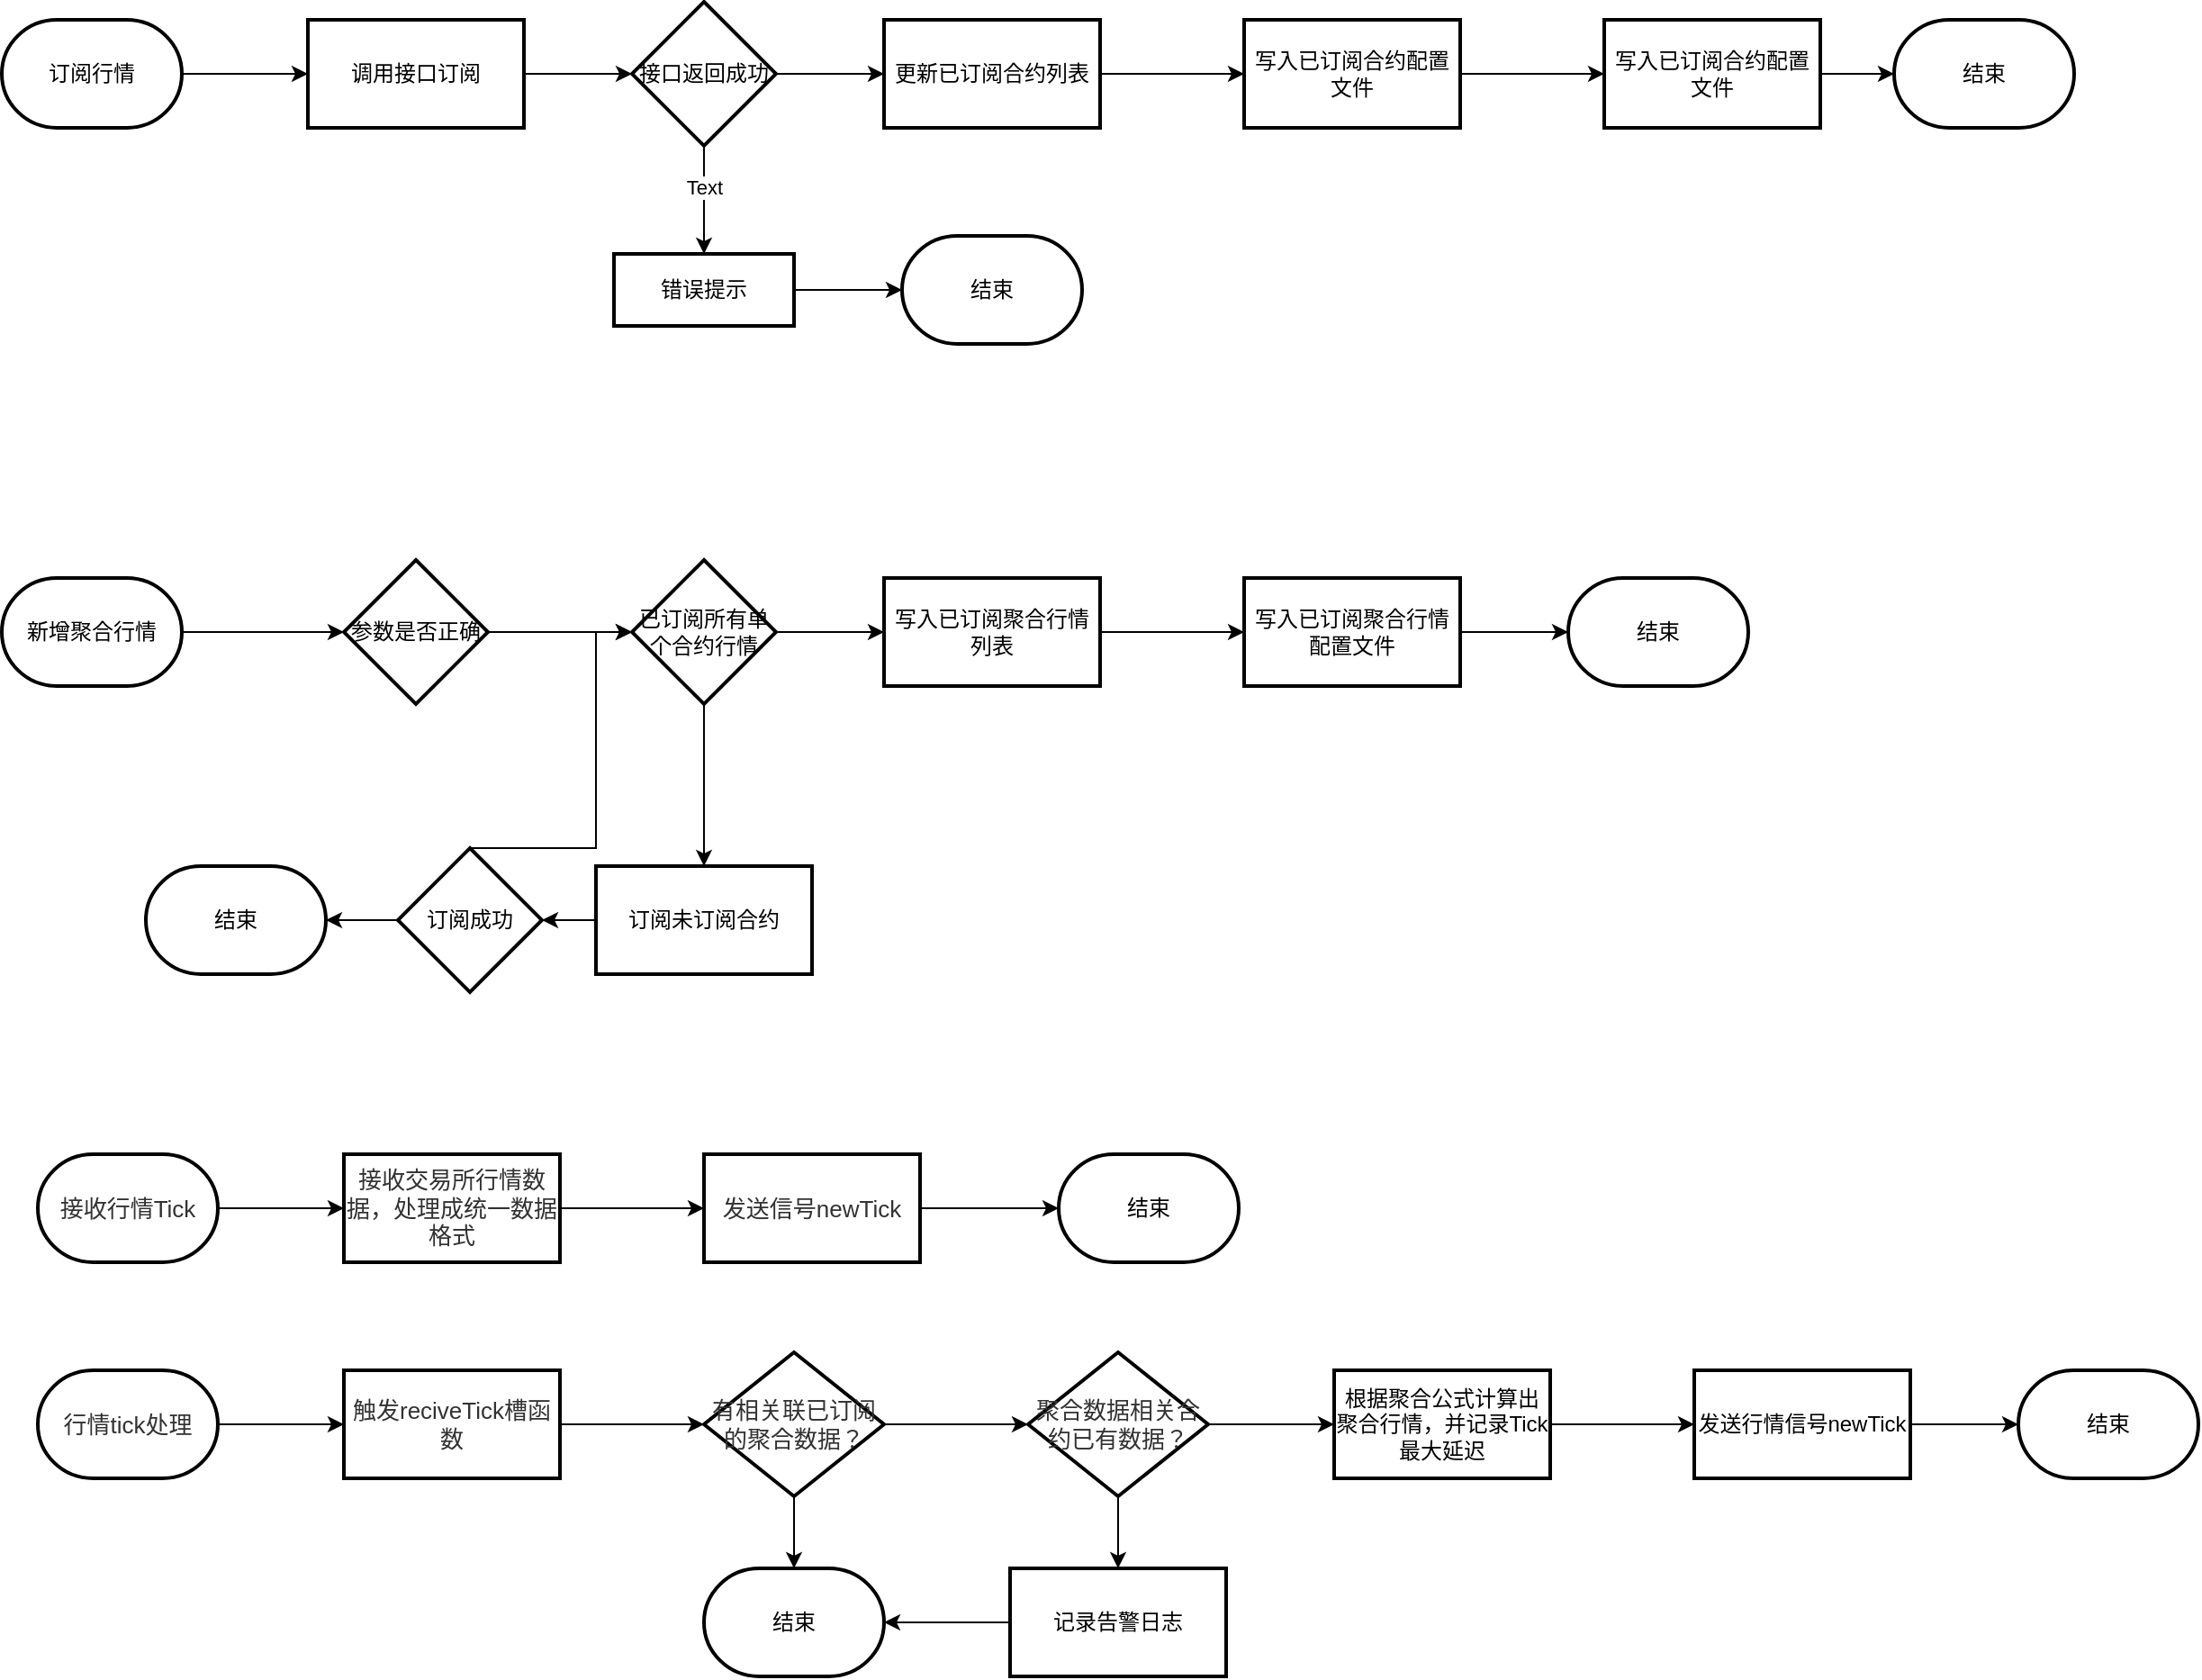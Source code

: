 <mxfile version="16.1.0" type="github">
  <diagram id="C5RBs43oDa-KdzZeNtuy" name="Page-1">
    <mxGraphModel dx="1422" dy="777" grid="1" gridSize="10" guides="1" tooltips="1" connect="1" arrows="1" fold="1" page="1" pageScale="1" pageWidth="827" pageHeight="1169" math="0" shadow="0">
      <root>
        <mxCell id="WIyWlLk6GJQsqaUBKTNV-0" />
        <mxCell id="WIyWlLk6GJQsqaUBKTNV-1" parent="WIyWlLk6GJQsqaUBKTNV-0" />
        <mxCell id="snW-wMUoypjl8WUmlegl-4" value="" style="edgeStyle=orthogonalEdgeStyle;rounded=0;orthogonalLoop=1;jettySize=auto;html=1;" edge="1" parent="WIyWlLk6GJQsqaUBKTNV-1" source="snW-wMUoypjl8WUmlegl-2" target="snW-wMUoypjl8WUmlegl-3">
          <mxGeometry relative="1" as="geometry" />
        </mxCell>
        <mxCell id="snW-wMUoypjl8WUmlegl-2" value="订阅行情" style="strokeWidth=2;html=1;shape=mxgraph.flowchart.terminator;whiteSpace=wrap;" vertex="1" parent="WIyWlLk6GJQsqaUBKTNV-1">
          <mxGeometry x="140" y="120" width="100" height="60" as="geometry" />
        </mxCell>
        <mxCell id="snW-wMUoypjl8WUmlegl-6" value="" style="edgeStyle=orthogonalEdgeStyle;rounded=0;orthogonalLoop=1;jettySize=auto;html=1;" edge="1" parent="WIyWlLk6GJQsqaUBKTNV-1" source="snW-wMUoypjl8WUmlegl-3" target="snW-wMUoypjl8WUmlegl-5">
          <mxGeometry relative="1" as="geometry" />
        </mxCell>
        <mxCell id="snW-wMUoypjl8WUmlegl-3" value="调用接口订阅" style="whiteSpace=wrap;html=1;strokeWidth=2;" vertex="1" parent="WIyWlLk6GJQsqaUBKTNV-1">
          <mxGeometry x="310" y="120" width="120" height="60" as="geometry" />
        </mxCell>
        <mxCell id="snW-wMUoypjl8WUmlegl-8" value="" style="edgeStyle=orthogonalEdgeStyle;rounded=0;orthogonalLoop=1;jettySize=auto;html=1;" edge="1" parent="WIyWlLk6GJQsqaUBKTNV-1" source="snW-wMUoypjl8WUmlegl-5" target="snW-wMUoypjl8WUmlegl-7">
          <mxGeometry relative="1" as="geometry" />
        </mxCell>
        <mxCell id="snW-wMUoypjl8WUmlegl-21" value="" style="edgeStyle=orthogonalEdgeStyle;rounded=0;orthogonalLoop=1;jettySize=auto;html=1;" edge="1" parent="WIyWlLk6GJQsqaUBKTNV-1" source="snW-wMUoypjl8WUmlegl-5" target="snW-wMUoypjl8WUmlegl-20">
          <mxGeometry relative="1" as="geometry" />
        </mxCell>
        <mxCell id="snW-wMUoypjl8WUmlegl-25" value="Text" style="edgeLabel;html=1;align=center;verticalAlign=middle;resizable=0;points=[];" vertex="1" connectable="0" parent="snW-wMUoypjl8WUmlegl-21">
          <mxGeometry x="-0.244" relative="1" as="geometry">
            <mxPoint as="offset" />
          </mxGeometry>
        </mxCell>
        <mxCell id="snW-wMUoypjl8WUmlegl-5" value="接口返回成功" style="rhombus;whiteSpace=wrap;html=1;strokeWidth=2;" vertex="1" parent="WIyWlLk6GJQsqaUBKTNV-1">
          <mxGeometry x="490" y="110" width="80" height="80" as="geometry" />
        </mxCell>
        <mxCell id="snW-wMUoypjl8WUmlegl-10" value="" style="edgeStyle=orthogonalEdgeStyle;rounded=0;orthogonalLoop=1;jettySize=auto;html=1;" edge="1" parent="WIyWlLk6GJQsqaUBKTNV-1" source="snW-wMUoypjl8WUmlegl-7" target="snW-wMUoypjl8WUmlegl-9">
          <mxGeometry relative="1" as="geometry" />
        </mxCell>
        <mxCell id="snW-wMUoypjl8WUmlegl-7" value="更新已订阅合约列表" style="whiteSpace=wrap;html=1;strokeWidth=2;" vertex="1" parent="WIyWlLk6GJQsqaUBKTNV-1">
          <mxGeometry x="630" y="120" width="120" height="60" as="geometry" />
        </mxCell>
        <mxCell id="snW-wMUoypjl8WUmlegl-12" value="" style="edgeStyle=orthogonalEdgeStyle;rounded=0;orthogonalLoop=1;jettySize=auto;html=1;" edge="1" parent="WIyWlLk6GJQsqaUBKTNV-1" source="snW-wMUoypjl8WUmlegl-9" target="snW-wMUoypjl8WUmlegl-11">
          <mxGeometry relative="1" as="geometry" />
        </mxCell>
        <mxCell id="snW-wMUoypjl8WUmlegl-9" value="写入已订阅合约配置文件" style="whiteSpace=wrap;html=1;strokeWidth=2;" vertex="1" parent="WIyWlLk6GJQsqaUBKTNV-1">
          <mxGeometry x="830" y="120" width="120" height="60" as="geometry" />
        </mxCell>
        <mxCell id="snW-wMUoypjl8WUmlegl-24" value="" style="edgeStyle=orthogonalEdgeStyle;rounded=0;orthogonalLoop=1;jettySize=auto;html=1;" edge="1" parent="WIyWlLk6GJQsqaUBKTNV-1" source="snW-wMUoypjl8WUmlegl-11" target="snW-wMUoypjl8WUmlegl-22">
          <mxGeometry relative="1" as="geometry" />
        </mxCell>
        <mxCell id="snW-wMUoypjl8WUmlegl-11" value="写入已订阅合约配置文件" style="whiteSpace=wrap;html=1;strokeWidth=2;" vertex="1" parent="WIyWlLk6GJQsqaUBKTNV-1">
          <mxGeometry x="1030" y="120" width="120" height="60" as="geometry" />
        </mxCell>
        <mxCell id="snW-wMUoypjl8WUmlegl-30" value="" style="edgeStyle=orthogonalEdgeStyle;rounded=0;orthogonalLoop=1;jettySize=auto;html=1;" edge="1" parent="WIyWlLk6GJQsqaUBKTNV-1" source="snW-wMUoypjl8WUmlegl-20" target="snW-wMUoypjl8WUmlegl-29">
          <mxGeometry relative="1" as="geometry" />
        </mxCell>
        <mxCell id="snW-wMUoypjl8WUmlegl-20" value="错误提示" style="whiteSpace=wrap;html=1;strokeWidth=2;" vertex="1" parent="WIyWlLk6GJQsqaUBKTNV-1">
          <mxGeometry x="480" y="250" width="100" height="40" as="geometry" />
        </mxCell>
        <mxCell id="snW-wMUoypjl8WUmlegl-22" value="结束" style="strokeWidth=2;html=1;shape=mxgraph.flowchart.terminator;whiteSpace=wrap;" vertex="1" parent="WIyWlLk6GJQsqaUBKTNV-1">
          <mxGeometry x="1191" y="120" width="100" height="60" as="geometry" />
        </mxCell>
        <mxCell id="snW-wMUoypjl8WUmlegl-29" value="结束" style="strokeWidth=2;html=1;shape=mxgraph.flowchart.terminator;whiteSpace=wrap;" vertex="1" parent="WIyWlLk6GJQsqaUBKTNV-1">
          <mxGeometry x="640" y="240" width="100" height="60" as="geometry" />
        </mxCell>
        <mxCell id="snW-wMUoypjl8WUmlegl-35" value="" style="edgeStyle=orthogonalEdgeStyle;rounded=0;orthogonalLoop=1;jettySize=auto;html=1;" edge="1" parent="WIyWlLk6GJQsqaUBKTNV-1" source="snW-wMUoypjl8WUmlegl-31" target="snW-wMUoypjl8WUmlegl-34">
          <mxGeometry relative="1" as="geometry" />
        </mxCell>
        <mxCell id="snW-wMUoypjl8WUmlegl-31" value="新增聚合行情" style="strokeWidth=2;html=1;shape=mxgraph.flowchart.terminator;whiteSpace=wrap;" vertex="1" parent="WIyWlLk6GJQsqaUBKTNV-1">
          <mxGeometry x="140" y="430" width="100" height="60" as="geometry" />
        </mxCell>
        <mxCell id="snW-wMUoypjl8WUmlegl-39" value="" style="edgeStyle=orthogonalEdgeStyle;rounded=0;orthogonalLoop=1;jettySize=auto;html=1;" edge="1" parent="WIyWlLk6GJQsqaUBKTNV-1" source="snW-wMUoypjl8WUmlegl-34" target="snW-wMUoypjl8WUmlegl-38">
          <mxGeometry relative="1" as="geometry" />
        </mxCell>
        <mxCell id="snW-wMUoypjl8WUmlegl-34" value="参数是否正确" style="rhombus;whiteSpace=wrap;html=1;strokeWidth=2;" vertex="1" parent="WIyWlLk6GJQsqaUBKTNV-1">
          <mxGeometry x="330" y="420" width="80" height="80" as="geometry" />
        </mxCell>
        <mxCell id="snW-wMUoypjl8WUmlegl-41" value="" style="edgeStyle=orthogonalEdgeStyle;rounded=0;orthogonalLoop=1;jettySize=auto;html=1;" edge="1" parent="WIyWlLk6GJQsqaUBKTNV-1" source="snW-wMUoypjl8WUmlegl-38" target="snW-wMUoypjl8WUmlegl-40">
          <mxGeometry relative="1" as="geometry" />
        </mxCell>
        <mxCell id="snW-wMUoypjl8WUmlegl-54" value="" style="edgeStyle=orthogonalEdgeStyle;rounded=0;orthogonalLoop=1;jettySize=auto;html=1;" edge="1" parent="WIyWlLk6GJQsqaUBKTNV-1" source="snW-wMUoypjl8WUmlegl-38" target="snW-wMUoypjl8WUmlegl-53">
          <mxGeometry relative="1" as="geometry" />
        </mxCell>
        <mxCell id="snW-wMUoypjl8WUmlegl-38" value="已订阅所有单个合约行情" style="rhombus;whiteSpace=wrap;html=1;strokeWidth=2;" vertex="1" parent="WIyWlLk6GJQsqaUBKTNV-1">
          <mxGeometry x="490" y="420" width="80" height="80" as="geometry" />
        </mxCell>
        <mxCell id="snW-wMUoypjl8WUmlegl-43" value="" style="edgeStyle=orthogonalEdgeStyle;rounded=0;orthogonalLoop=1;jettySize=auto;html=1;" edge="1" parent="WIyWlLk6GJQsqaUBKTNV-1" source="snW-wMUoypjl8WUmlegl-40" target="snW-wMUoypjl8WUmlegl-42">
          <mxGeometry relative="1" as="geometry" />
        </mxCell>
        <mxCell id="snW-wMUoypjl8WUmlegl-40" value="订阅未订阅合约" style="whiteSpace=wrap;html=1;strokeWidth=2;" vertex="1" parent="WIyWlLk6GJQsqaUBKTNV-1">
          <mxGeometry x="470" y="590" width="120" height="60" as="geometry" />
        </mxCell>
        <mxCell id="snW-wMUoypjl8WUmlegl-44" style="edgeStyle=orthogonalEdgeStyle;rounded=0;orthogonalLoop=1;jettySize=auto;html=1;entryX=0;entryY=0.5;entryDx=0;entryDy=0;exitX=0.5;exitY=0;exitDx=0;exitDy=0;" edge="1" parent="WIyWlLk6GJQsqaUBKTNV-1" source="snW-wMUoypjl8WUmlegl-42" target="snW-wMUoypjl8WUmlegl-38">
          <mxGeometry relative="1" as="geometry">
            <mxPoint x="330" y="570" as="sourcePoint" />
            <Array as="points">
              <mxPoint x="470" y="580" />
              <mxPoint x="470" y="460" />
            </Array>
          </mxGeometry>
        </mxCell>
        <mxCell id="snW-wMUoypjl8WUmlegl-49" value="" style="edgeStyle=orthogonalEdgeStyle;rounded=0;orthogonalLoop=1;jettySize=auto;html=1;entryX=1;entryY=0.5;entryDx=0;entryDy=0;entryPerimeter=0;" edge="1" parent="WIyWlLk6GJQsqaUBKTNV-1" source="snW-wMUoypjl8WUmlegl-42" target="snW-wMUoypjl8WUmlegl-51">
          <mxGeometry relative="1" as="geometry">
            <mxPoint x="324" y="620" as="targetPoint" />
          </mxGeometry>
        </mxCell>
        <mxCell id="snW-wMUoypjl8WUmlegl-42" value="订阅成功" style="rhombus;whiteSpace=wrap;html=1;strokeWidth=2;" vertex="1" parent="WIyWlLk6GJQsqaUBKTNV-1">
          <mxGeometry x="360" y="580" width="80" height="80" as="geometry" />
        </mxCell>
        <mxCell id="snW-wMUoypjl8WUmlegl-51" value="结束" style="strokeWidth=2;html=1;shape=mxgraph.flowchart.terminator;whiteSpace=wrap;" vertex="1" parent="WIyWlLk6GJQsqaUBKTNV-1">
          <mxGeometry x="220" y="590" width="100" height="60" as="geometry" />
        </mxCell>
        <mxCell id="snW-wMUoypjl8WUmlegl-56" value="" style="edgeStyle=orthogonalEdgeStyle;rounded=0;orthogonalLoop=1;jettySize=auto;html=1;" edge="1" parent="WIyWlLk6GJQsqaUBKTNV-1" source="snW-wMUoypjl8WUmlegl-53" target="snW-wMUoypjl8WUmlegl-55">
          <mxGeometry relative="1" as="geometry" />
        </mxCell>
        <mxCell id="snW-wMUoypjl8WUmlegl-53" value="写入已订阅聚合行情列表" style="whiteSpace=wrap;html=1;strokeWidth=2;" vertex="1" parent="WIyWlLk6GJQsqaUBKTNV-1">
          <mxGeometry x="630" y="430" width="120" height="60" as="geometry" />
        </mxCell>
        <mxCell id="snW-wMUoypjl8WUmlegl-58" value="" style="edgeStyle=orthogonalEdgeStyle;rounded=0;orthogonalLoop=1;jettySize=auto;html=1;" edge="1" parent="WIyWlLk6GJQsqaUBKTNV-1" source="snW-wMUoypjl8WUmlegl-55" target="snW-wMUoypjl8WUmlegl-57">
          <mxGeometry relative="1" as="geometry" />
        </mxCell>
        <mxCell id="snW-wMUoypjl8WUmlegl-55" value="写入已订阅聚合行情配置文件" style="whiteSpace=wrap;html=1;strokeWidth=2;" vertex="1" parent="WIyWlLk6GJQsqaUBKTNV-1">
          <mxGeometry x="830" y="430" width="120" height="60" as="geometry" />
        </mxCell>
        <mxCell id="snW-wMUoypjl8WUmlegl-57" value="结束" style="strokeWidth=2;html=1;shape=mxgraph.flowchart.terminator;whiteSpace=wrap;" vertex="1" parent="WIyWlLk6GJQsqaUBKTNV-1">
          <mxGeometry x="1010" y="430" width="100" height="60" as="geometry" />
        </mxCell>
        <mxCell id="snW-wMUoypjl8WUmlegl-61" value="" style="edgeStyle=orthogonalEdgeStyle;rounded=0;orthogonalLoop=1;jettySize=auto;html=1;" edge="1" parent="WIyWlLk6GJQsqaUBKTNV-1" source="snW-wMUoypjl8WUmlegl-59" target="snW-wMUoypjl8WUmlegl-60">
          <mxGeometry relative="1" as="geometry" />
        </mxCell>
        <mxCell id="snW-wMUoypjl8WUmlegl-59" value="&lt;span style=&quot;color: rgb(50 , 50 , 50) ; font-family: &amp;#34;arial&amp;#34; ; font-size: 13px ; background-color: rgba(255 , 255 , 255 , 0.01)&quot;&gt;接收&lt;/span&gt;&lt;span style=&quot;color: rgb(50 , 50 , 50) ; font-family: &amp;#34;arial&amp;#34; ; font-size: 13px ; background-color: rgba(255 , 255 , 255 , 0.01)&quot;&gt;行情Tick&lt;/span&gt;" style="strokeWidth=2;html=1;shape=mxgraph.flowchart.terminator;whiteSpace=wrap;" vertex="1" parent="WIyWlLk6GJQsqaUBKTNV-1">
          <mxGeometry x="160" y="750" width="100" height="60" as="geometry" />
        </mxCell>
        <mxCell id="snW-wMUoypjl8WUmlegl-63" value="" style="edgeStyle=orthogonalEdgeStyle;rounded=0;orthogonalLoop=1;jettySize=auto;html=1;" edge="1" parent="WIyWlLk6GJQsqaUBKTNV-1" source="snW-wMUoypjl8WUmlegl-60" target="snW-wMUoypjl8WUmlegl-62">
          <mxGeometry relative="1" as="geometry" />
        </mxCell>
        <mxCell id="snW-wMUoypjl8WUmlegl-60" value="&#xa;&#xa;&lt;span style=&quot;color: rgb(50, 50, 50); font-family: arial; font-size: 13px; font-style: normal; font-weight: 400; letter-spacing: normal; text-align: center; text-indent: 0px; text-transform: none; word-spacing: 0px; background-color: rgba(255, 255, 255, 0.01); display: inline; float: none;&quot;&gt;接收交易所行情数据，处理成统一数据格式&lt;/span&gt;&#xa;&#xa;" style="whiteSpace=wrap;html=1;strokeWidth=2;" vertex="1" parent="WIyWlLk6GJQsqaUBKTNV-1">
          <mxGeometry x="330" y="750" width="120" height="60" as="geometry" />
        </mxCell>
        <mxCell id="snW-wMUoypjl8WUmlegl-65" value="" style="edgeStyle=orthogonalEdgeStyle;rounded=0;orthogonalLoop=1;jettySize=auto;html=1;" edge="1" parent="WIyWlLk6GJQsqaUBKTNV-1" source="snW-wMUoypjl8WUmlegl-62" target="snW-wMUoypjl8WUmlegl-64">
          <mxGeometry relative="1" as="geometry" />
        </mxCell>
        <mxCell id="snW-wMUoypjl8WUmlegl-62" value="&lt;span style=&quot;color: rgb(50 , 50 , 50) ; font-family: &amp;#34;arial&amp;#34; ; font-size: 13px ; background-color: rgba(255 , 255 , 255 , 0.01)&quot;&gt;发送信号newTick&lt;/span&gt;" style="whiteSpace=wrap;html=1;strokeWidth=2;" vertex="1" parent="WIyWlLk6GJQsqaUBKTNV-1">
          <mxGeometry x="530" y="750" width="120" height="60" as="geometry" />
        </mxCell>
        <mxCell id="snW-wMUoypjl8WUmlegl-64" value="结束" style="strokeWidth=2;html=1;shape=mxgraph.flowchart.terminator;whiteSpace=wrap;" vertex="1" parent="WIyWlLk6GJQsqaUBKTNV-1">
          <mxGeometry x="727" y="750" width="100" height="60" as="geometry" />
        </mxCell>
        <mxCell id="snW-wMUoypjl8WUmlegl-68" value="" style="edgeStyle=orthogonalEdgeStyle;rounded=0;orthogonalLoop=1;jettySize=auto;html=1;" edge="1" parent="WIyWlLk6GJQsqaUBKTNV-1" source="snW-wMUoypjl8WUmlegl-66" target="snW-wMUoypjl8WUmlegl-67">
          <mxGeometry relative="1" as="geometry" />
        </mxCell>
        <mxCell id="snW-wMUoypjl8WUmlegl-66" value="&lt;span style=&quot;color: rgb(50 , 50 , 50) ; font-family: &amp;#34;arial&amp;#34; ; font-size: 13px ; background-color: rgba(255 , 255 , 255 , 0.01)&quot;&gt;行情tick处理&lt;/span&gt;" style="strokeWidth=2;html=1;shape=mxgraph.flowchart.terminator;whiteSpace=wrap;" vertex="1" parent="WIyWlLk6GJQsqaUBKTNV-1">
          <mxGeometry x="160" y="870" width="100" height="60" as="geometry" />
        </mxCell>
        <mxCell id="snW-wMUoypjl8WUmlegl-72" value="" style="edgeStyle=orthogonalEdgeStyle;rounded=0;orthogonalLoop=1;jettySize=auto;html=1;" edge="1" parent="WIyWlLk6GJQsqaUBKTNV-1" source="snW-wMUoypjl8WUmlegl-67" target="snW-wMUoypjl8WUmlegl-71">
          <mxGeometry relative="1" as="geometry" />
        </mxCell>
        <mxCell id="snW-wMUoypjl8WUmlegl-67" value="&lt;span style=&quot;color: rgb(50 , 50 , 50) ; font-family: &amp;#34;arial&amp;#34; ; font-size: 13px ; background-color: rgba(255 , 255 , 255 , 0.01)&quot;&gt;触发reciveTick槽函数&lt;/span&gt;" style="whiteSpace=wrap;html=1;strokeWidth=2;" vertex="1" parent="WIyWlLk6GJQsqaUBKTNV-1">
          <mxGeometry x="330" y="870" width="120" height="60" as="geometry" />
        </mxCell>
        <mxCell id="snW-wMUoypjl8WUmlegl-74" value="" style="edgeStyle=orthogonalEdgeStyle;rounded=0;orthogonalLoop=1;jettySize=auto;html=1;" edge="1" parent="WIyWlLk6GJQsqaUBKTNV-1" source="snW-wMUoypjl8WUmlegl-71" target="snW-wMUoypjl8WUmlegl-73">
          <mxGeometry relative="1" as="geometry" />
        </mxCell>
        <mxCell id="snW-wMUoypjl8WUmlegl-78" value="" style="edgeStyle=orthogonalEdgeStyle;rounded=0;orthogonalLoop=1;jettySize=auto;html=1;" edge="1" parent="WIyWlLk6GJQsqaUBKTNV-1" source="snW-wMUoypjl8WUmlegl-71" target="snW-wMUoypjl8WUmlegl-77">
          <mxGeometry relative="1" as="geometry" />
        </mxCell>
        <mxCell id="snW-wMUoypjl8WUmlegl-71" value="&lt;span style=&quot;color: rgb(50 , 50 , 50) ; font-family: &amp;#34;arial&amp;#34; ; font-size: 13px ; background-color: rgba(255 , 255 , 255 , 0.01)&quot;&gt;有相关联已订阅的聚合数据？&lt;/span&gt;" style="rhombus;whiteSpace=wrap;html=1;strokeWidth=2;" vertex="1" parent="WIyWlLk6GJQsqaUBKTNV-1">
          <mxGeometry x="530" y="860" width="100" height="80" as="geometry" />
        </mxCell>
        <mxCell id="snW-wMUoypjl8WUmlegl-80" value="" style="edgeStyle=orthogonalEdgeStyle;rounded=0;orthogonalLoop=1;jettySize=auto;html=1;" edge="1" parent="WIyWlLk6GJQsqaUBKTNV-1" source="snW-wMUoypjl8WUmlegl-73" target="snW-wMUoypjl8WUmlegl-79">
          <mxGeometry relative="1" as="geometry" />
        </mxCell>
        <mxCell id="snW-wMUoypjl8WUmlegl-83" value="" style="edgeStyle=orthogonalEdgeStyle;rounded=0;orthogonalLoop=1;jettySize=auto;html=1;" edge="1" parent="WIyWlLk6GJQsqaUBKTNV-1" source="snW-wMUoypjl8WUmlegl-73" target="snW-wMUoypjl8WUmlegl-82">
          <mxGeometry relative="1" as="geometry" />
        </mxCell>
        <mxCell id="snW-wMUoypjl8WUmlegl-73" value="&lt;span style=&quot;color: rgb(50 , 50 , 50) ; font-family: &amp;#34;arial&amp;#34; ; font-size: 13px ; background-color: rgba(255 , 255 , 255 , 0.01)&quot;&gt;聚合数据相关合约已有数据？&lt;/span&gt;" style="rhombus;whiteSpace=wrap;html=1;strokeWidth=2;" vertex="1" parent="WIyWlLk6GJQsqaUBKTNV-1">
          <mxGeometry x="710" y="860" width="100" height="80" as="geometry" />
        </mxCell>
        <mxCell id="snW-wMUoypjl8WUmlegl-77" value="结束" style="strokeWidth=2;html=1;shape=mxgraph.flowchart.terminator;whiteSpace=wrap;" vertex="1" parent="WIyWlLk6GJQsqaUBKTNV-1">
          <mxGeometry x="530" y="980" width="100" height="60" as="geometry" />
        </mxCell>
        <mxCell id="snW-wMUoypjl8WUmlegl-81" value="" style="edgeStyle=orthogonalEdgeStyle;rounded=0;orthogonalLoop=1;jettySize=auto;html=1;" edge="1" parent="WIyWlLk6GJQsqaUBKTNV-1" source="snW-wMUoypjl8WUmlegl-79" target="snW-wMUoypjl8WUmlegl-77">
          <mxGeometry relative="1" as="geometry" />
        </mxCell>
        <mxCell id="snW-wMUoypjl8WUmlegl-79" value="记录告警日志" style="whiteSpace=wrap;html=1;strokeWidth=2;" vertex="1" parent="WIyWlLk6GJQsqaUBKTNV-1">
          <mxGeometry x="700" y="980" width="120" height="60" as="geometry" />
        </mxCell>
        <mxCell id="snW-wMUoypjl8WUmlegl-85" value="" style="edgeStyle=orthogonalEdgeStyle;rounded=0;orthogonalLoop=1;jettySize=auto;html=1;" edge="1" parent="WIyWlLk6GJQsqaUBKTNV-1" source="snW-wMUoypjl8WUmlegl-82" target="snW-wMUoypjl8WUmlegl-84">
          <mxGeometry relative="1" as="geometry" />
        </mxCell>
        <mxCell id="snW-wMUoypjl8WUmlegl-82" value="根据聚合公式计算出聚合行情，并记录Tick最大延迟" style="whiteSpace=wrap;html=1;strokeWidth=2;" vertex="1" parent="WIyWlLk6GJQsqaUBKTNV-1">
          <mxGeometry x="880" y="870" width="120" height="60" as="geometry" />
        </mxCell>
        <mxCell id="snW-wMUoypjl8WUmlegl-87" value="" style="edgeStyle=orthogonalEdgeStyle;rounded=0;orthogonalLoop=1;jettySize=auto;html=1;" edge="1" parent="WIyWlLk6GJQsqaUBKTNV-1" source="snW-wMUoypjl8WUmlegl-84" target="snW-wMUoypjl8WUmlegl-86">
          <mxGeometry relative="1" as="geometry" />
        </mxCell>
        <mxCell id="snW-wMUoypjl8WUmlegl-84" value="发送行情信号newTick" style="whiteSpace=wrap;html=1;strokeWidth=2;" vertex="1" parent="WIyWlLk6GJQsqaUBKTNV-1">
          <mxGeometry x="1080" y="870" width="120" height="60" as="geometry" />
        </mxCell>
        <mxCell id="snW-wMUoypjl8WUmlegl-86" value="结束" style="strokeWidth=2;html=1;shape=mxgraph.flowchart.terminator;whiteSpace=wrap;" vertex="1" parent="WIyWlLk6GJQsqaUBKTNV-1">
          <mxGeometry x="1260" y="870" width="100" height="60" as="geometry" />
        </mxCell>
      </root>
    </mxGraphModel>
  </diagram>
</mxfile>
